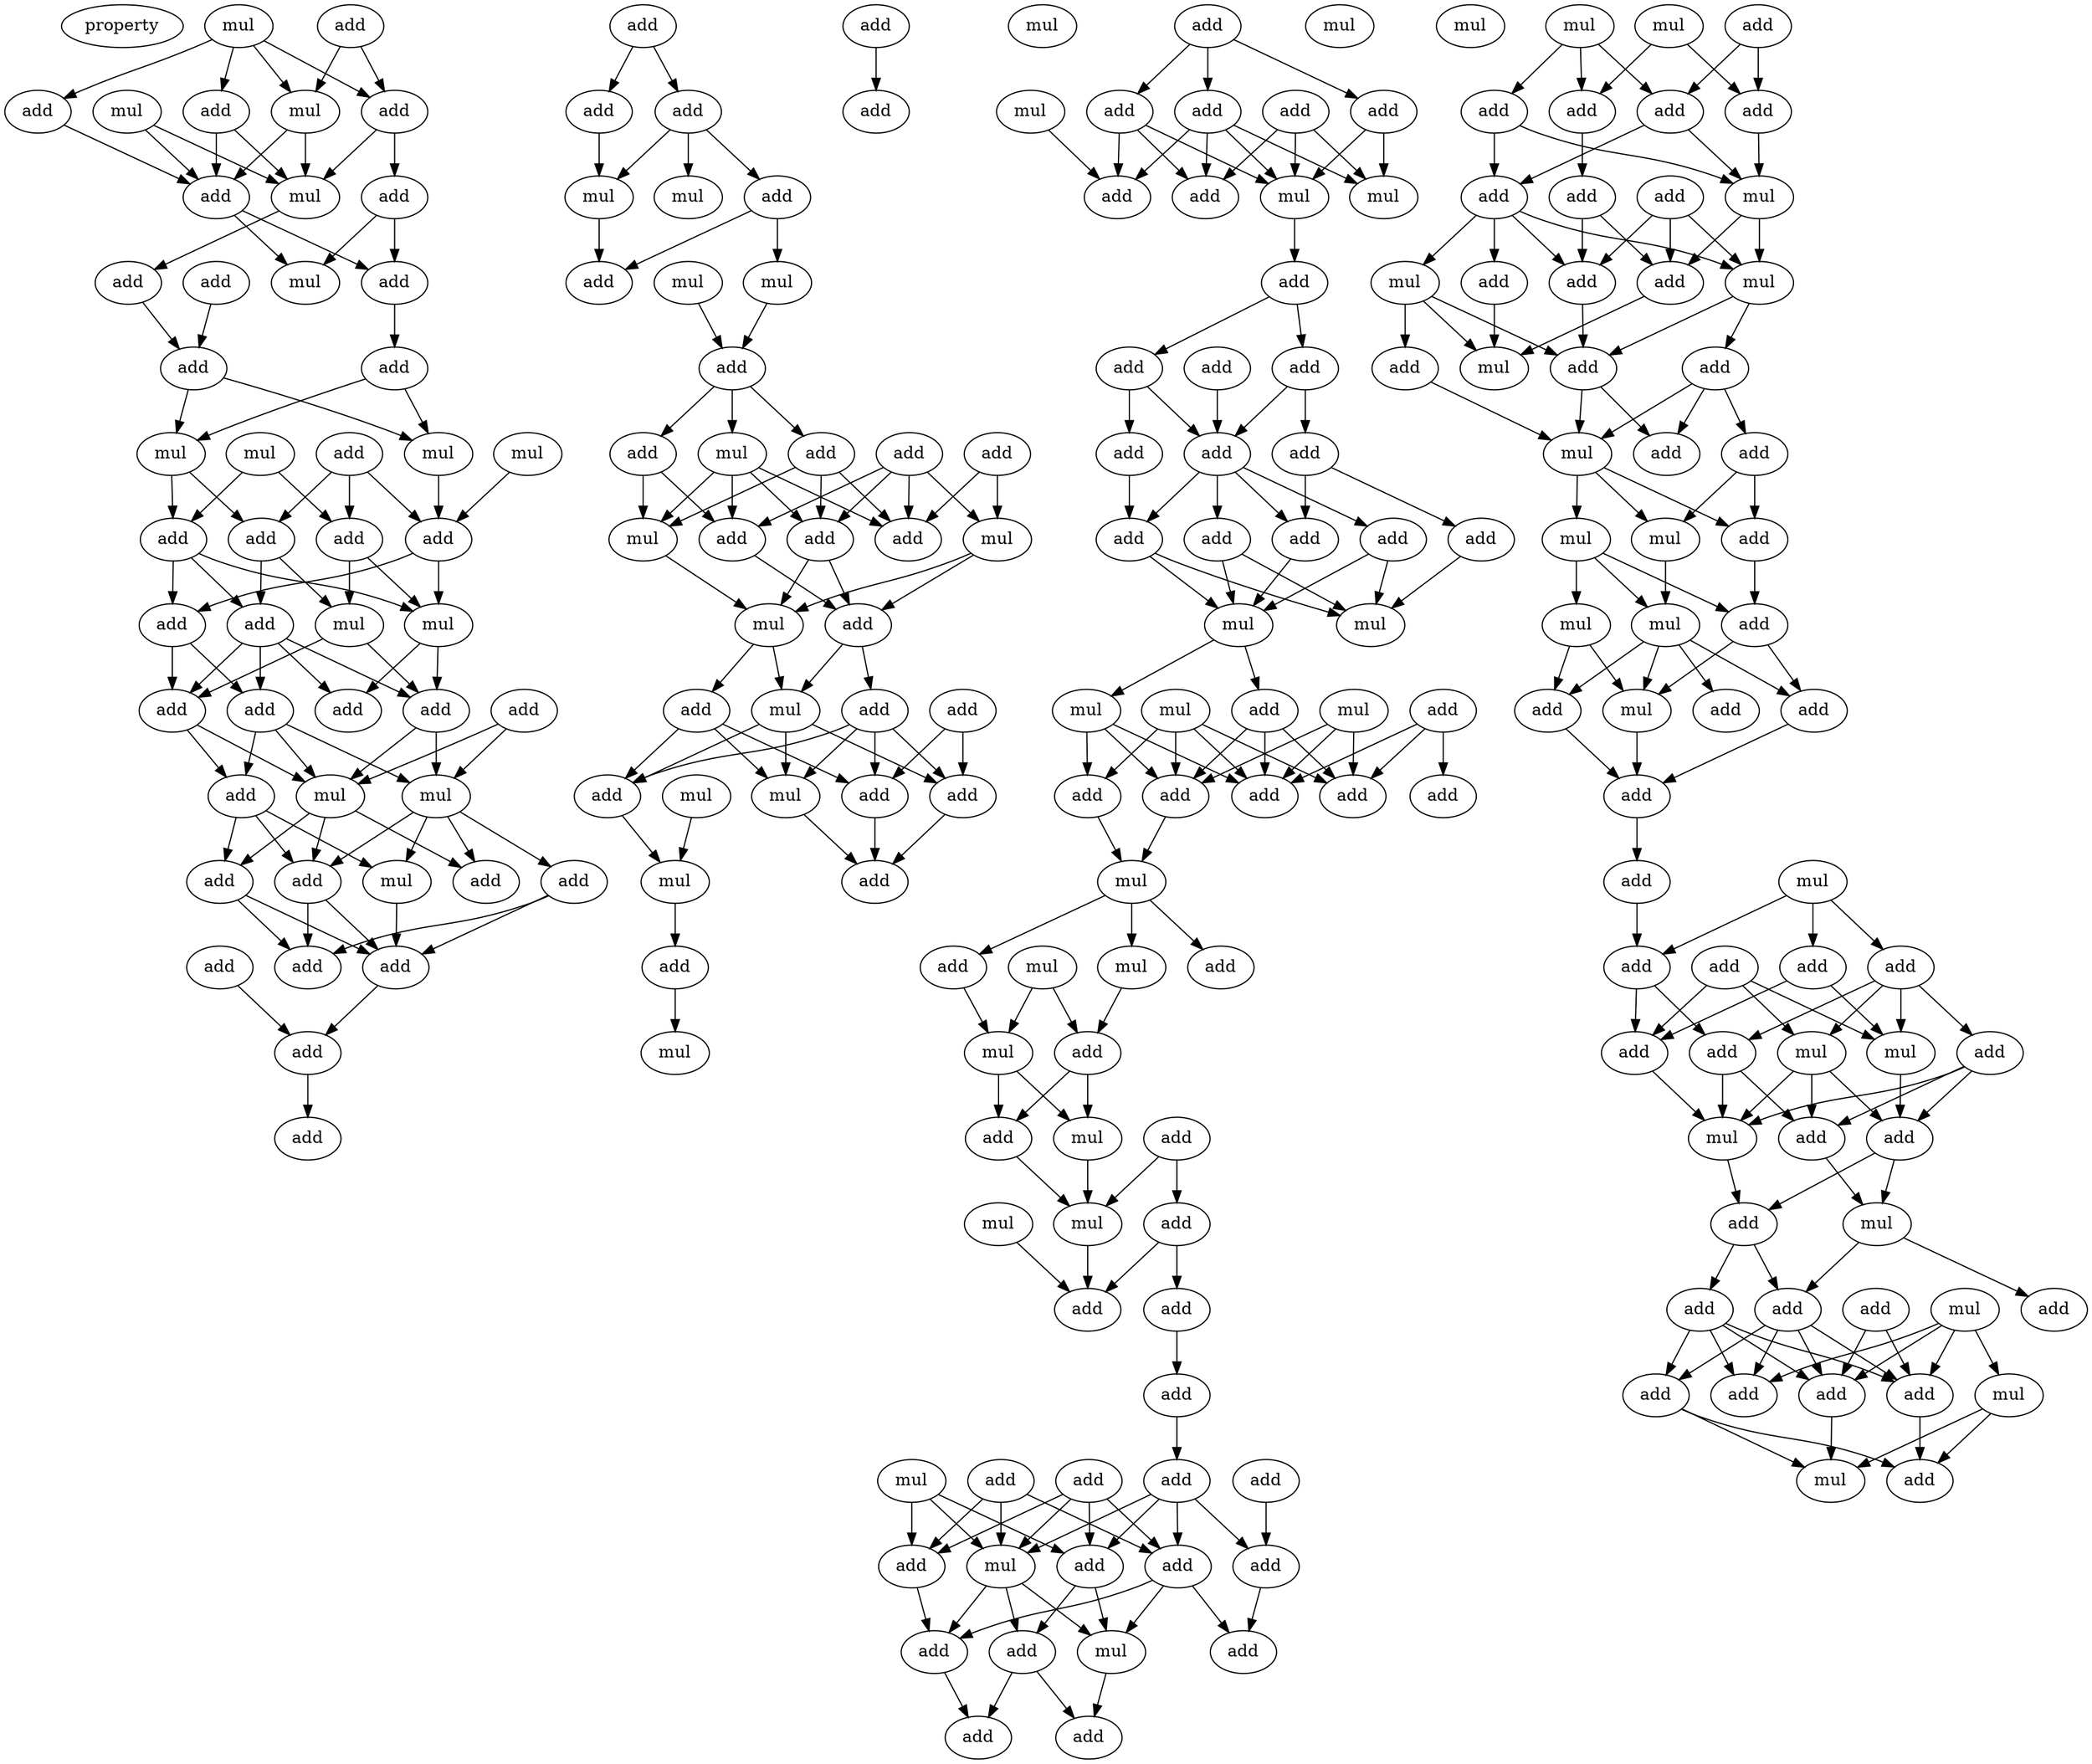 digraph {
    node [fontcolor=black]
    property [mul=2,lf=1.4]
    0 [ label = mul ];
    1 [ label = add ];
    2 [ label = mul ];
    3 [ label = add ];
    4 [ label = add ];
    5 [ label = mul ];
    6 [ label = add ];
    7 [ label = mul ];
    8 [ label = add ];
    9 [ label = add ];
    10 [ label = add ];
    11 [ label = mul ];
    12 [ label = add ];
    13 [ label = add ];
    14 [ label = add ];
    15 [ label = add ];
    16 [ label = mul ];
    17 [ label = add ];
    18 [ label = mul ];
    19 [ label = mul ];
    20 [ label = mul ];
    21 [ label = add ];
    22 [ label = add ];
    23 [ label = add ];
    24 [ label = add ];
    25 [ label = mul ];
    26 [ label = add ];
    27 [ label = mul ];
    28 [ label = add ];
    29 [ label = add ];
    30 [ label = add ];
    31 [ label = add ];
    32 [ label = add ];
    33 [ label = add ];
    34 [ label = add ];
    35 [ label = mul ];
    36 [ label = mul ];
    37 [ label = add ];
    38 [ label = add ];
    39 [ label = mul ];
    40 [ label = add ];
    41 [ label = add ];
    42 [ label = add ];
    43 [ label = add ];
    44 [ label = add ];
    45 [ label = add ];
    46 [ label = add ];
    47 [ label = add ];
    48 [ label = add ];
    49 [ label = add ];
    50 [ label = mul ];
    51 [ label = mul ];
    52 [ label = add ];
    53 [ label = add ];
    54 [ label = mul ];
    55 [ label = mul ];
    56 [ label = add ];
    57 [ label = add ];
    58 [ label = mul ];
    59 [ label = add ];
    60 [ label = add ];
    61 [ label = add ];
    62 [ label = add ];
    63 [ label = mul ];
    64 [ label = mul ];
    65 [ label = add ];
    66 [ label = add ];
    67 [ label = mul ];
    68 [ label = add ];
    69 [ label = add ];
    70 [ label = mul ];
    71 [ label = add ];
    72 [ label = add ];
    73 [ label = add ];
    74 [ label = mul ];
    75 [ label = add ];
    76 [ label = add ];
    77 [ label = mul ];
    78 [ label = add ];
    79 [ label = mul ];
    80 [ label = add ];
    81 [ label = add ];
    82 [ label = mul ];
    83 [ label = mul ];
    84 [ label = add ];
    85 [ label = add ];
    86 [ label = mul ];
    87 [ label = add ];
    88 [ label = add ];
    89 [ label = add ];
    90 [ label = add ];
    91 [ label = add ];
    92 [ label = mul ];
    93 [ label = mul ];
    94 [ label = add ];
    95 [ label = add ];
    96 [ label = add ];
    97 [ label = add ];
    98 [ label = add ];
    99 [ label = mul ];
    100 [ label = add ];
    101 [ label = add ];
    102 [ label = add ];
    103 [ label = add ];
    104 [ label = add ];
    105 [ label = add ];
    106 [ label = add ];
    107 [ label = add ];
    108 [ label = mul ];
    109 [ label = mul ];
    110 [ label = add ];
    111 [ label = mul ];
    112 [ label = mul ];
    113 [ label = add ];
    114 [ label = mul ];
    115 [ label = add ];
    116 [ label = add ];
    117 [ label = add ];
    118 [ label = add ];
    119 [ label = add ];
    120 [ label = mul ];
    121 [ label = add ];
    122 [ label = mul ];
    123 [ label = mul ];
    124 [ label = add ];
    125 [ label = mul ];
    126 [ label = add ];
    127 [ label = mul ];
    128 [ label = add ];
    129 [ label = add ];
    130 [ label = mul ];
    131 [ label = add ];
    132 [ label = mul ];
    133 [ label = add ];
    134 [ label = add ];
    135 [ label = add ];
    136 [ label = add ];
    137 [ label = mul ];
    138 [ label = add ];
    139 [ label = add ];
    140 [ label = add ];
    141 [ label = add ];
    142 [ label = mul ];
    143 [ label = add ];
    144 [ label = add ];
    145 [ label = add ];
    146 [ label = add ];
    147 [ label = add ];
    148 [ label = mul ];
    149 [ label = add ];
    150 [ label = mul ];
    151 [ label = add ];
    152 [ label = add ];
    153 [ label = mul ];
    154 [ label = mul ];
    155 [ label = add ];
    156 [ label = add ];
    157 [ label = add ];
    158 [ label = add ];
    159 [ label = add ];
    160 [ label = mul ];
    161 [ label = add ];
    162 [ label = add ];
    163 [ label = add ];
    164 [ label = mul ];
    165 [ label = mul ];
    166 [ label = add ];
    167 [ label = add ];
    168 [ label = add ];
    169 [ label = mul ];
    170 [ label = add ];
    171 [ label = add ];
    172 [ label = add ];
    173 [ label = mul ];
    174 [ label = add ];
    175 [ label = add ];
    176 [ label = mul ];
    177 [ label = mul ];
    178 [ label = add ];
    179 [ label = add ];
    180 [ label = mul ];
    181 [ label = mul ];
    182 [ label = mul ];
    183 [ label = add ];
    184 [ label = add ];
    185 [ label = add ];
    186 [ label = add ];
    187 [ label = mul ];
    188 [ label = add ];
    189 [ label = add ];
    190 [ label = add ];
    191 [ label = add ];
    192 [ label = add ];
    193 [ label = add ];
    194 [ label = mul ];
    195 [ label = add ];
    196 [ label = mul ];
    197 [ label = add ];
    198 [ label = add ];
    199 [ label = mul ];
    200 [ label = add ];
    201 [ label = mul ];
    202 [ label = add ];
    203 [ label = mul ];
    204 [ label = add ];
    205 [ label = add ];
    206 [ label = add ];
    207 [ label = add ];
    208 [ label = mul ];
    209 [ label = add ];
    210 [ label = add ];
    211 [ label = add ];
    212 [ label = add ];
    213 [ label = add ];
    214 [ label = mul ];
    0 -> 3 [ name = 0 ];
    0 -> 4 [ name = 1 ];
    0 -> 5 [ name = 2 ];
    0 -> 6 [ name = 3 ];
    1 -> 3 [ name = 4 ];
    1 -> 5 [ name = 5 ];
    2 -> 7 [ name = 6 ];
    2 -> 9 [ name = 7 ];
    3 -> 7 [ name = 8 ];
    3 -> 8 [ name = 9 ];
    4 -> 9 [ name = 10 ];
    5 -> 7 [ name = 11 ];
    5 -> 9 [ name = 12 ];
    6 -> 7 [ name = 13 ];
    6 -> 9 [ name = 14 ];
    7 -> 12 [ name = 15 ];
    8 -> 10 [ name = 16 ];
    8 -> 11 [ name = 17 ];
    9 -> 10 [ name = 18 ];
    9 -> 11 [ name = 19 ];
    10 -> 15 [ name = 20 ];
    12 -> 14 [ name = 21 ];
    13 -> 14 [ name = 22 ];
    14 -> 18 [ name = 23 ];
    14 -> 19 [ name = 24 ];
    15 -> 18 [ name = 25 ];
    15 -> 19 [ name = 26 ];
    16 -> 24 [ name = 27 ];
    17 -> 21 [ name = 28 ];
    17 -> 23 [ name = 29 ];
    17 -> 24 [ name = 30 ];
    18 -> 24 [ name = 31 ];
    19 -> 21 [ name = 32 ];
    19 -> 22 [ name = 33 ];
    20 -> 22 [ name = 34 ];
    20 -> 23 [ name = 35 ];
    21 -> 25 [ name = 36 ];
    21 -> 26 [ name = 37 ];
    22 -> 26 [ name = 38 ];
    22 -> 27 [ name = 39 ];
    22 -> 28 [ name = 40 ];
    23 -> 25 [ name = 41 ];
    23 -> 27 [ name = 42 ];
    24 -> 27 [ name = 43 ];
    24 -> 28 [ name = 44 ];
    25 -> 29 [ name = 45 ];
    25 -> 32 [ name = 46 ];
    26 -> 29 [ name = 47 ];
    26 -> 30 [ name = 48 ];
    26 -> 31 [ name = 49 ];
    26 -> 32 [ name = 50 ];
    27 -> 29 [ name = 51 ];
    27 -> 31 [ name = 52 ];
    28 -> 30 [ name = 53 ];
    28 -> 32 [ name = 54 ];
    29 -> 35 [ name = 55 ];
    29 -> 36 [ name = 56 ];
    30 -> 34 [ name = 57 ];
    30 -> 35 [ name = 58 ];
    30 -> 36 [ name = 59 ];
    32 -> 34 [ name = 60 ];
    32 -> 35 [ name = 61 ];
    33 -> 35 [ name = 62 ];
    33 -> 36 [ name = 63 ];
    34 -> 38 [ name = 64 ];
    34 -> 39 [ name = 65 ];
    34 -> 41 [ name = 66 ];
    35 -> 38 [ name = 67 ];
    35 -> 40 [ name = 68 ];
    35 -> 41 [ name = 69 ];
    36 -> 37 [ name = 70 ];
    36 -> 38 [ name = 71 ];
    36 -> 39 [ name = 72 ];
    36 -> 40 [ name = 73 ];
    37 -> 43 [ name = 74 ];
    37 -> 44 [ name = 75 ];
    38 -> 43 [ name = 76 ];
    38 -> 44 [ name = 77 ];
    39 -> 43 [ name = 78 ];
    41 -> 43 [ name = 79 ];
    41 -> 44 [ name = 80 ];
    42 -> 45 [ name = 81 ];
    43 -> 45 [ name = 82 ];
    45 -> 47 [ name = 83 ];
    46 -> 48 [ name = 84 ];
    46 -> 49 [ name = 85 ];
    48 -> 50 [ name = 86 ];
    49 -> 50 [ name = 87 ];
    49 -> 51 [ name = 88 ];
    49 -> 52 [ name = 89 ];
    50 -> 53 [ name = 90 ];
    52 -> 53 [ name = 91 ];
    52 -> 54 [ name = 92 ];
    54 -> 56 [ name = 93 ];
    55 -> 56 [ name = 94 ];
    56 -> 57 [ name = 95 ];
    56 -> 58 [ name = 96 ];
    56 -> 59 [ name = 97 ];
    57 -> 62 [ name = 98 ];
    57 -> 64 [ name = 99 ];
    57 -> 65 [ name = 100 ];
    58 -> 62 [ name = 101 ];
    58 -> 64 [ name = 102 ];
    58 -> 65 [ name = 103 ];
    58 -> 66 [ name = 104 ];
    59 -> 64 [ name = 105 ];
    59 -> 66 [ name = 106 ];
    60 -> 63 [ name = 107 ];
    60 -> 65 [ name = 108 ];
    61 -> 62 [ name = 109 ];
    61 -> 63 [ name = 110 ];
    61 -> 65 [ name = 111 ];
    61 -> 66 [ name = 112 ];
    62 -> 67 [ name = 113 ];
    62 -> 68 [ name = 114 ];
    63 -> 67 [ name = 115 ];
    63 -> 68 [ name = 116 ];
    64 -> 67 [ name = 117 ];
    66 -> 68 [ name = 118 ];
    67 -> 70 [ name = 119 ];
    67 -> 71 [ name = 120 ];
    68 -> 70 [ name = 121 ];
    68 -> 72 [ name = 122 ];
    69 -> 73 [ name = 123 ];
    69 -> 76 [ name = 124 ];
    70 -> 75 [ name = 125 ];
    70 -> 76 [ name = 126 ];
    70 -> 77 [ name = 127 ];
    71 -> 73 [ name = 128 ];
    71 -> 75 [ name = 129 ];
    71 -> 77 [ name = 130 ];
    72 -> 73 [ name = 131 ];
    72 -> 75 [ name = 132 ];
    72 -> 76 [ name = 133 ];
    72 -> 77 [ name = 134 ];
    73 -> 78 [ name = 135 ];
    74 -> 79 [ name = 136 ];
    75 -> 79 [ name = 137 ];
    76 -> 78 [ name = 138 ];
    77 -> 78 [ name = 139 ];
    79 -> 80 [ name = 140 ];
    80 -> 83 [ name = 141 ];
    81 -> 84 [ name = 142 ];
    85 -> 87 [ name = 143 ];
    85 -> 88 [ name = 144 ];
    85 -> 89 [ name = 145 ];
    86 -> 91 [ name = 146 ];
    87 -> 91 [ name = 147 ];
    87 -> 92 [ name = 148 ];
    87 -> 93 [ name = 149 ];
    87 -> 94 [ name = 150 ];
    88 -> 91 [ name = 151 ];
    88 -> 92 [ name = 152 ];
    88 -> 94 [ name = 153 ];
    89 -> 92 [ name = 154 ];
    89 -> 93 [ name = 155 ];
    90 -> 92 [ name = 156 ];
    90 -> 93 [ name = 157 ];
    90 -> 94 [ name = 158 ];
    92 -> 95 [ name = 159 ];
    95 -> 96 [ name = 160 ];
    95 -> 98 [ name = 161 ];
    96 -> 100 [ name = 162 ];
    96 -> 102 [ name = 163 ];
    97 -> 100 [ name = 164 ];
    98 -> 100 [ name = 165 ];
    98 -> 101 [ name = 166 ];
    100 -> 103 [ name = 167 ];
    100 -> 105 [ name = 168 ];
    100 -> 106 [ name = 169 ];
    100 -> 107 [ name = 170 ];
    101 -> 103 [ name = 171 ];
    101 -> 104 [ name = 172 ];
    102 -> 105 [ name = 173 ];
    103 -> 108 [ name = 174 ];
    104 -> 109 [ name = 175 ];
    105 -> 108 [ name = 176 ];
    105 -> 109 [ name = 177 ];
    106 -> 108 [ name = 178 ];
    106 -> 109 [ name = 179 ];
    107 -> 108 [ name = 180 ];
    107 -> 109 [ name = 181 ];
    108 -> 110 [ name = 182 ];
    108 -> 111 [ name = 183 ];
    110 -> 115 [ name = 184 ];
    110 -> 116 [ name = 185 ];
    110 -> 117 [ name = 186 ];
    111 -> 116 [ name = 187 ];
    111 -> 117 [ name = 188 ];
    111 -> 119 [ name = 189 ];
    112 -> 115 [ name = 190 ];
    112 -> 116 [ name = 191 ];
    112 -> 117 [ name = 192 ];
    112 -> 119 [ name = 193 ];
    113 -> 115 [ name = 194 ];
    113 -> 117 [ name = 195 ];
    113 -> 118 [ name = 196 ];
    114 -> 115 [ name = 197 ];
    114 -> 116 [ name = 198 ];
    114 -> 117 [ name = 199 ];
    116 -> 120 [ name = 200 ];
    119 -> 120 [ name = 201 ];
    120 -> 121 [ name = 202 ];
    120 -> 122 [ name = 203 ];
    120 -> 124 [ name = 204 ];
    121 -> 125 [ name = 205 ];
    122 -> 126 [ name = 206 ];
    123 -> 125 [ name = 207 ];
    123 -> 126 [ name = 208 ];
    125 -> 127 [ name = 209 ];
    125 -> 128 [ name = 210 ];
    126 -> 127 [ name = 211 ];
    126 -> 128 [ name = 212 ];
    127 -> 132 [ name = 213 ];
    128 -> 132 [ name = 214 ];
    129 -> 131 [ name = 215 ];
    129 -> 132 [ name = 216 ];
    130 -> 133 [ name = 217 ];
    131 -> 133 [ name = 218 ];
    131 -> 134 [ name = 219 ];
    132 -> 133 [ name = 220 ];
    134 -> 135 [ name = 221 ];
    135 -> 140 [ name = 222 ];
    136 -> 141 [ name = 223 ];
    137 -> 142 [ name = 224 ];
    137 -> 143 [ name = 225 ];
    137 -> 145 [ name = 226 ];
    138 -> 142 [ name = 227 ];
    138 -> 143 [ name = 228 ];
    138 -> 144 [ name = 229 ];
    138 -> 145 [ name = 230 ];
    139 -> 142 [ name = 231 ];
    139 -> 144 [ name = 232 ];
    139 -> 145 [ name = 233 ];
    140 -> 141 [ name = 234 ];
    140 -> 142 [ name = 235 ];
    140 -> 143 [ name = 236 ];
    140 -> 144 [ name = 237 ];
    141 -> 146 [ name = 238 ];
    142 -> 147 [ name = 239 ];
    142 -> 148 [ name = 240 ];
    142 -> 149 [ name = 241 ];
    143 -> 148 [ name = 242 ];
    143 -> 149 [ name = 243 ];
    144 -> 146 [ name = 244 ];
    144 -> 147 [ name = 245 ];
    144 -> 148 [ name = 246 ];
    145 -> 147 [ name = 247 ];
    147 -> 152 [ name = 248 ];
    148 -> 151 [ name = 249 ];
    149 -> 151 [ name = 250 ];
    149 -> 152 [ name = 251 ];
    153 -> 157 [ name = 252 ];
    153 -> 158 [ name = 253 ];
    153 -> 159 [ name = 254 ];
    154 -> 156 [ name = 255 ];
    154 -> 159 [ name = 256 ];
    155 -> 156 [ name = 257 ];
    155 -> 158 [ name = 258 ];
    156 -> 160 [ name = 259 ];
    157 -> 160 [ name = 260 ];
    157 -> 161 [ name = 261 ];
    158 -> 160 [ name = 262 ];
    158 -> 161 [ name = 263 ];
    159 -> 163 [ name = 264 ];
    160 -> 165 [ name = 265 ];
    160 -> 166 [ name = 266 ];
    161 -> 164 [ name = 267 ];
    161 -> 165 [ name = 268 ];
    161 -> 167 [ name = 269 ];
    161 -> 168 [ name = 270 ];
    162 -> 165 [ name = 271 ];
    162 -> 166 [ name = 272 ];
    162 -> 167 [ name = 273 ];
    163 -> 166 [ name = 274 ];
    163 -> 167 [ name = 275 ];
    164 -> 169 [ name = 276 ];
    164 -> 170 [ name = 277 ];
    164 -> 172 [ name = 278 ];
    165 -> 170 [ name = 279 ];
    165 -> 171 [ name = 280 ];
    166 -> 169 [ name = 281 ];
    167 -> 170 [ name = 282 ];
    168 -> 169 [ name = 283 ];
    170 -> 173 [ name = 284 ];
    170 -> 174 [ name = 285 ];
    171 -> 173 [ name = 286 ];
    171 -> 174 [ name = 287 ];
    171 -> 175 [ name = 288 ];
    172 -> 173 [ name = 289 ];
    173 -> 176 [ name = 290 ];
    173 -> 177 [ name = 291 ];
    173 -> 178 [ name = 292 ];
    175 -> 176 [ name = 293 ];
    175 -> 178 [ name = 294 ];
    176 -> 180 [ name = 295 ];
    177 -> 179 [ name = 296 ];
    177 -> 180 [ name = 297 ];
    177 -> 181 [ name = 298 ];
    178 -> 179 [ name = 299 ];
    179 -> 182 [ name = 300 ];
    179 -> 185 [ name = 301 ];
    180 -> 182 [ name = 302 ];
    180 -> 183 [ name = 303 ];
    180 -> 184 [ name = 304 ];
    180 -> 185 [ name = 305 ];
    181 -> 182 [ name = 306 ];
    181 -> 183 [ name = 307 ];
    182 -> 186 [ name = 308 ];
    183 -> 186 [ name = 309 ];
    185 -> 186 [ name = 310 ];
    186 -> 188 [ name = 311 ];
    187 -> 189 [ name = 312 ];
    187 -> 191 [ name = 313 ];
    187 -> 192 [ name = 314 ];
    188 -> 191 [ name = 315 ];
    189 -> 193 [ name = 316 ];
    189 -> 194 [ name = 317 ];
    190 -> 193 [ name = 318 ];
    190 -> 194 [ name = 319 ];
    190 -> 196 [ name = 320 ];
    191 -> 193 [ name = 321 ];
    191 -> 195 [ name = 322 ];
    192 -> 194 [ name = 323 ];
    192 -> 195 [ name = 324 ];
    192 -> 196 [ name = 325 ];
    192 -> 197 [ name = 326 ];
    193 -> 199 [ name = 327 ];
    194 -> 198 [ name = 328 ];
    195 -> 199 [ name = 329 ];
    195 -> 200 [ name = 330 ];
    196 -> 198 [ name = 331 ];
    196 -> 199 [ name = 332 ];
    196 -> 200 [ name = 333 ];
    197 -> 198 [ name = 334 ];
    197 -> 199 [ name = 335 ];
    197 -> 200 [ name = 336 ];
    198 -> 201 [ name = 337 ];
    198 -> 202 [ name = 338 ];
    199 -> 202 [ name = 339 ];
    200 -> 201 [ name = 340 ];
    201 -> 206 [ name = 341 ];
    201 -> 207 [ name = 342 ];
    202 -> 205 [ name = 343 ];
    202 -> 207 [ name = 344 ];
    203 -> 208 [ name = 345 ];
    203 -> 209 [ name = 346 ];
    203 -> 210 [ name = 347 ];
    203 -> 212 [ name = 348 ];
    204 -> 210 [ name = 349 ];
    204 -> 212 [ name = 350 ];
    205 -> 209 [ name = 351 ];
    205 -> 210 [ name = 352 ];
    205 -> 211 [ name = 353 ];
    205 -> 212 [ name = 354 ];
    207 -> 209 [ name = 355 ];
    207 -> 210 [ name = 356 ];
    207 -> 211 [ name = 357 ];
    207 -> 212 [ name = 358 ];
    208 -> 213 [ name = 359 ];
    208 -> 214 [ name = 360 ];
    210 -> 214 [ name = 361 ];
    211 -> 213 [ name = 362 ];
    211 -> 214 [ name = 363 ];
    212 -> 213 [ name = 364 ];
}
